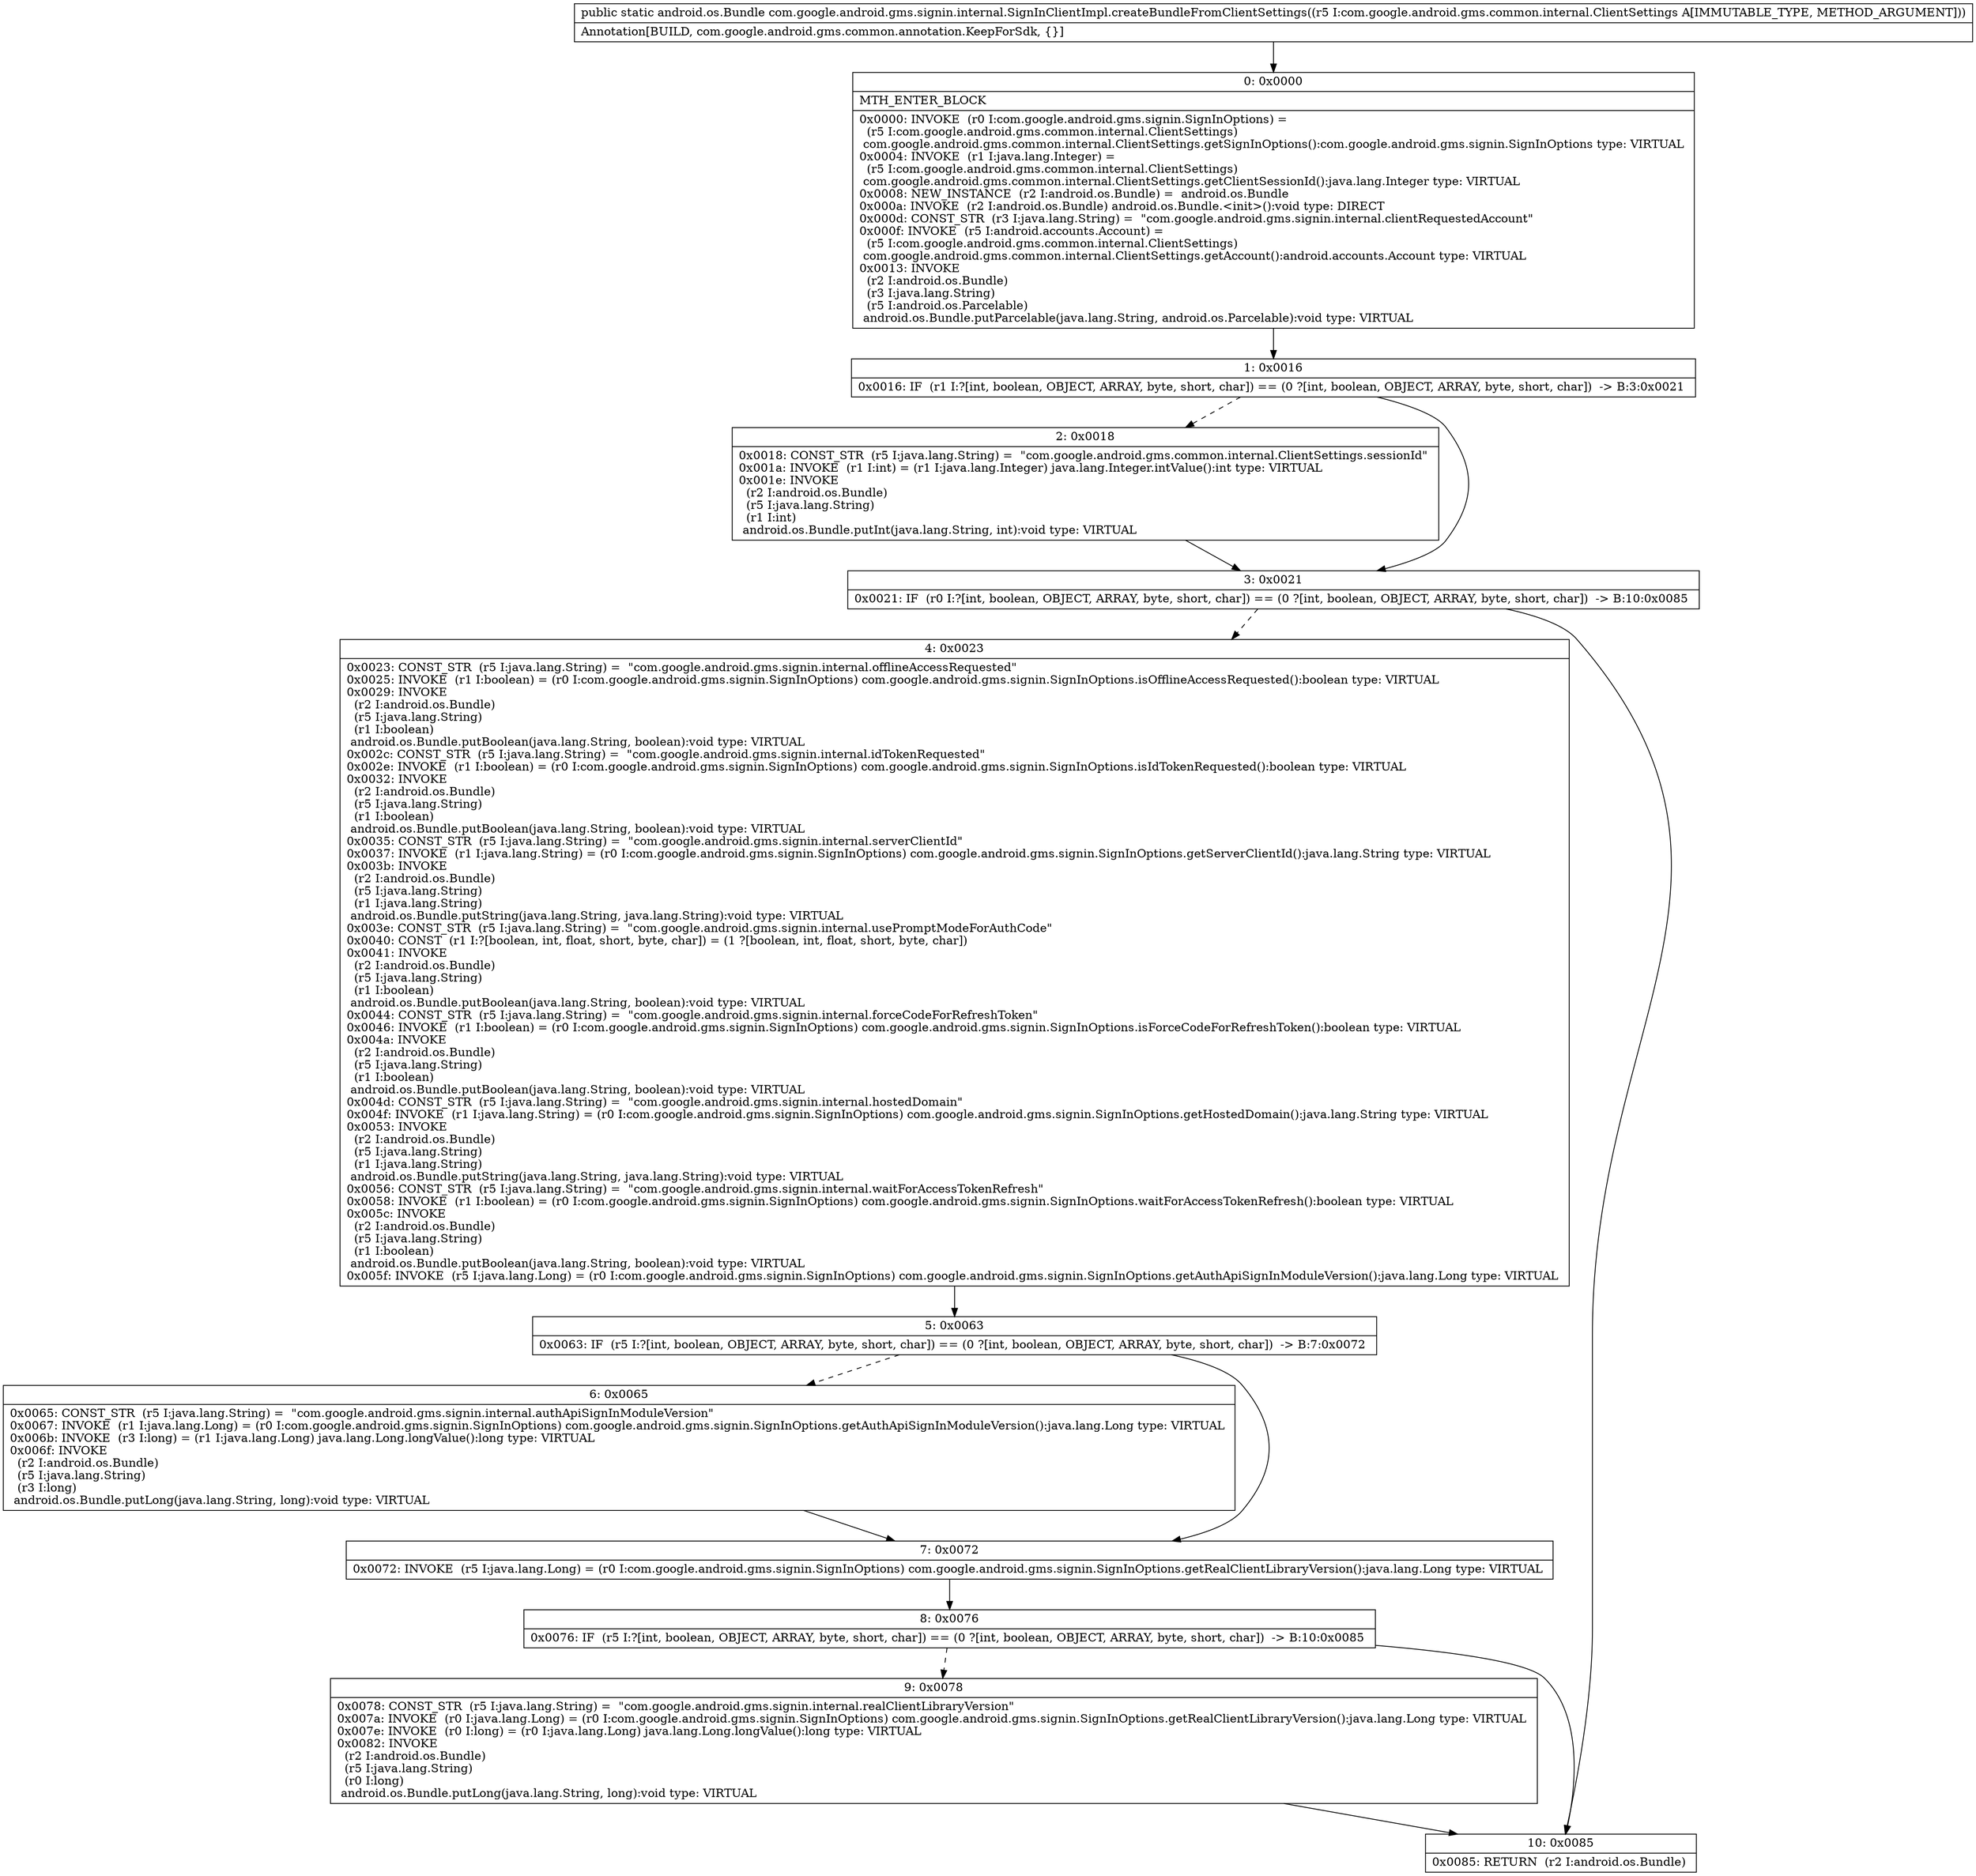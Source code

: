 digraph "CFG forcom.google.android.gms.signin.internal.SignInClientImpl.createBundleFromClientSettings(Lcom\/google\/android\/gms\/common\/internal\/ClientSettings;)Landroid\/os\/Bundle;" {
Node_0 [shape=record,label="{0\:\ 0x0000|MTH_ENTER_BLOCK\l|0x0000: INVOKE  (r0 I:com.google.android.gms.signin.SignInOptions) = \l  (r5 I:com.google.android.gms.common.internal.ClientSettings)\l com.google.android.gms.common.internal.ClientSettings.getSignInOptions():com.google.android.gms.signin.SignInOptions type: VIRTUAL \l0x0004: INVOKE  (r1 I:java.lang.Integer) = \l  (r5 I:com.google.android.gms.common.internal.ClientSettings)\l com.google.android.gms.common.internal.ClientSettings.getClientSessionId():java.lang.Integer type: VIRTUAL \l0x0008: NEW_INSTANCE  (r2 I:android.os.Bundle) =  android.os.Bundle \l0x000a: INVOKE  (r2 I:android.os.Bundle) android.os.Bundle.\<init\>():void type: DIRECT \l0x000d: CONST_STR  (r3 I:java.lang.String) =  \"com.google.android.gms.signin.internal.clientRequestedAccount\" \l0x000f: INVOKE  (r5 I:android.accounts.Account) = \l  (r5 I:com.google.android.gms.common.internal.ClientSettings)\l com.google.android.gms.common.internal.ClientSettings.getAccount():android.accounts.Account type: VIRTUAL \l0x0013: INVOKE  \l  (r2 I:android.os.Bundle)\l  (r3 I:java.lang.String)\l  (r5 I:android.os.Parcelable)\l android.os.Bundle.putParcelable(java.lang.String, android.os.Parcelable):void type: VIRTUAL \l}"];
Node_1 [shape=record,label="{1\:\ 0x0016|0x0016: IF  (r1 I:?[int, boolean, OBJECT, ARRAY, byte, short, char]) == (0 ?[int, boolean, OBJECT, ARRAY, byte, short, char])  \-\> B:3:0x0021 \l}"];
Node_2 [shape=record,label="{2\:\ 0x0018|0x0018: CONST_STR  (r5 I:java.lang.String) =  \"com.google.android.gms.common.internal.ClientSettings.sessionId\" \l0x001a: INVOKE  (r1 I:int) = (r1 I:java.lang.Integer) java.lang.Integer.intValue():int type: VIRTUAL \l0x001e: INVOKE  \l  (r2 I:android.os.Bundle)\l  (r5 I:java.lang.String)\l  (r1 I:int)\l android.os.Bundle.putInt(java.lang.String, int):void type: VIRTUAL \l}"];
Node_3 [shape=record,label="{3\:\ 0x0021|0x0021: IF  (r0 I:?[int, boolean, OBJECT, ARRAY, byte, short, char]) == (0 ?[int, boolean, OBJECT, ARRAY, byte, short, char])  \-\> B:10:0x0085 \l}"];
Node_4 [shape=record,label="{4\:\ 0x0023|0x0023: CONST_STR  (r5 I:java.lang.String) =  \"com.google.android.gms.signin.internal.offlineAccessRequested\" \l0x0025: INVOKE  (r1 I:boolean) = (r0 I:com.google.android.gms.signin.SignInOptions) com.google.android.gms.signin.SignInOptions.isOfflineAccessRequested():boolean type: VIRTUAL \l0x0029: INVOKE  \l  (r2 I:android.os.Bundle)\l  (r5 I:java.lang.String)\l  (r1 I:boolean)\l android.os.Bundle.putBoolean(java.lang.String, boolean):void type: VIRTUAL \l0x002c: CONST_STR  (r5 I:java.lang.String) =  \"com.google.android.gms.signin.internal.idTokenRequested\" \l0x002e: INVOKE  (r1 I:boolean) = (r0 I:com.google.android.gms.signin.SignInOptions) com.google.android.gms.signin.SignInOptions.isIdTokenRequested():boolean type: VIRTUAL \l0x0032: INVOKE  \l  (r2 I:android.os.Bundle)\l  (r5 I:java.lang.String)\l  (r1 I:boolean)\l android.os.Bundle.putBoolean(java.lang.String, boolean):void type: VIRTUAL \l0x0035: CONST_STR  (r5 I:java.lang.String) =  \"com.google.android.gms.signin.internal.serverClientId\" \l0x0037: INVOKE  (r1 I:java.lang.String) = (r0 I:com.google.android.gms.signin.SignInOptions) com.google.android.gms.signin.SignInOptions.getServerClientId():java.lang.String type: VIRTUAL \l0x003b: INVOKE  \l  (r2 I:android.os.Bundle)\l  (r5 I:java.lang.String)\l  (r1 I:java.lang.String)\l android.os.Bundle.putString(java.lang.String, java.lang.String):void type: VIRTUAL \l0x003e: CONST_STR  (r5 I:java.lang.String) =  \"com.google.android.gms.signin.internal.usePromptModeForAuthCode\" \l0x0040: CONST  (r1 I:?[boolean, int, float, short, byte, char]) = (1 ?[boolean, int, float, short, byte, char]) \l0x0041: INVOKE  \l  (r2 I:android.os.Bundle)\l  (r5 I:java.lang.String)\l  (r1 I:boolean)\l android.os.Bundle.putBoolean(java.lang.String, boolean):void type: VIRTUAL \l0x0044: CONST_STR  (r5 I:java.lang.String) =  \"com.google.android.gms.signin.internal.forceCodeForRefreshToken\" \l0x0046: INVOKE  (r1 I:boolean) = (r0 I:com.google.android.gms.signin.SignInOptions) com.google.android.gms.signin.SignInOptions.isForceCodeForRefreshToken():boolean type: VIRTUAL \l0x004a: INVOKE  \l  (r2 I:android.os.Bundle)\l  (r5 I:java.lang.String)\l  (r1 I:boolean)\l android.os.Bundle.putBoolean(java.lang.String, boolean):void type: VIRTUAL \l0x004d: CONST_STR  (r5 I:java.lang.String) =  \"com.google.android.gms.signin.internal.hostedDomain\" \l0x004f: INVOKE  (r1 I:java.lang.String) = (r0 I:com.google.android.gms.signin.SignInOptions) com.google.android.gms.signin.SignInOptions.getHostedDomain():java.lang.String type: VIRTUAL \l0x0053: INVOKE  \l  (r2 I:android.os.Bundle)\l  (r5 I:java.lang.String)\l  (r1 I:java.lang.String)\l android.os.Bundle.putString(java.lang.String, java.lang.String):void type: VIRTUAL \l0x0056: CONST_STR  (r5 I:java.lang.String) =  \"com.google.android.gms.signin.internal.waitForAccessTokenRefresh\" \l0x0058: INVOKE  (r1 I:boolean) = (r0 I:com.google.android.gms.signin.SignInOptions) com.google.android.gms.signin.SignInOptions.waitForAccessTokenRefresh():boolean type: VIRTUAL \l0x005c: INVOKE  \l  (r2 I:android.os.Bundle)\l  (r5 I:java.lang.String)\l  (r1 I:boolean)\l android.os.Bundle.putBoolean(java.lang.String, boolean):void type: VIRTUAL \l0x005f: INVOKE  (r5 I:java.lang.Long) = (r0 I:com.google.android.gms.signin.SignInOptions) com.google.android.gms.signin.SignInOptions.getAuthApiSignInModuleVersion():java.lang.Long type: VIRTUAL \l}"];
Node_5 [shape=record,label="{5\:\ 0x0063|0x0063: IF  (r5 I:?[int, boolean, OBJECT, ARRAY, byte, short, char]) == (0 ?[int, boolean, OBJECT, ARRAY, byte, short, char])  \-\> B:7:0x0072 \l}"];
Node_6 [shape=record,label="{6\:\ 0x0065|0x0065: CONST_STR  (r5 I:java.lang.String) =  \"com.google.android.gms.signin.internal.authApiSignInModuleVersion\" \l0x0067: INVOKE  (r1 I:java.lang.Long) = (r0 I:com.google.android.gms.signin.SignInOptions) com.google.android.gms.signin.SignInOptions.getAuthApiSignInModuleVersion():java.lang.Long type: VIRTUAL \l0x006b: INVOKE  (r3 I:long) = (r1 I:java.lang.Long) java.lang.Long.longValue():long type: VIRTUAL \l0x006f: INVOKE  \l  (r2 I:android.os.Bundle)\l  (r5 I:java.lang.String)\l  (r3 I:long)\l android.os.Bundle.putLong(java.lang.String, long):void type: VIRTUAL \l}"];
Node_7 [shape=record,label="{7\:\ 0x0072|0x0072: INVOKE  (r5 I:java.lang.Long) = (r0 I:com.google.android.gms.signin.SignInOptions) com.google.android.gms.signin.SignInOptions.getRealClientLibraryVersion():java.lang.Long type: VIRTUAL \l}"];
Node_8 [shape=record,label="{8\:\ 0x0076|0x0076: IF  (r5 I:?[int, boolean, OBJECT, ARRAY, byte, short, char]) == (0 ?[int, boolean, OBJECT, ARRAY, byte, short, char])  \-\> B:10:0x0085 \l}"];
Node_9 [shape=record,label="{9\:\ 0x0078|0x0078: CONST_STR  (r5 I:java.lang.String) =  \"com.google.android.gms.signin.internal.realClientLibraryVersion\" \l0x007a: INVOKE  (r0 I:java.lang.Long) = (r0 I:com.google.android.gms.signin.SignInOptions) com.google.android.gms.signin.SignInOptions.getRealClientLibraryVersion():java.lang.Long type: VIRTUAL \l0x007e: INVOKE  (r0 I:long) = (r0 I:java.lang.Long) java.lang.Long.longValue():long type: VIRTUAL \l0x0082: INVOKE  \l  (r2 I:android.os.Bundle)\l  (r5 I:java.lang.String)\l  (r0 I:long)\l android.os.Bundle.putLong(java.lang.String, long):void type: VIRTUAL \l}"];
Node_10 [shape=record,label="{10\:\ 0x0085|0x0085: RETURN  (r2 I:android.os.Bundle) \l}"];
MethodNode[shape=record,label="{public static android.os.Bundle com.google.android.gms.signin.internal.SignInClientImpl.createBundleFromClientSettings((r5 I:com.google.android.gms.common.internal.ClientSettings A[IMMUTABLE_TYPE, METHOD_ARGUMENT]))  | Annotation[BUILD, com.google.android.gms.common.annotation.KeepForSdk, \{\}]\l}"];
MethodNode -> Node_0;
Node_0 -> Node_1;
Node_1 -> Node_2[style=dashed];
Node_1 -> Node_3;
Node_2 -> Node_3;
Node_3 -> Node_4[style=dashed];
Node_3 -> Node_10;
Node_4 -> Node_5;
Node_5 -> Node_6[style=dashed];
Node_5 -> Node_7;
Node_6 -> Node_7;
Node_7 -> Node_8;
Node_8 -> Node_9[style=dashed];
Node_8 -> Node_10;
Node_9 -> Node_10;
}

